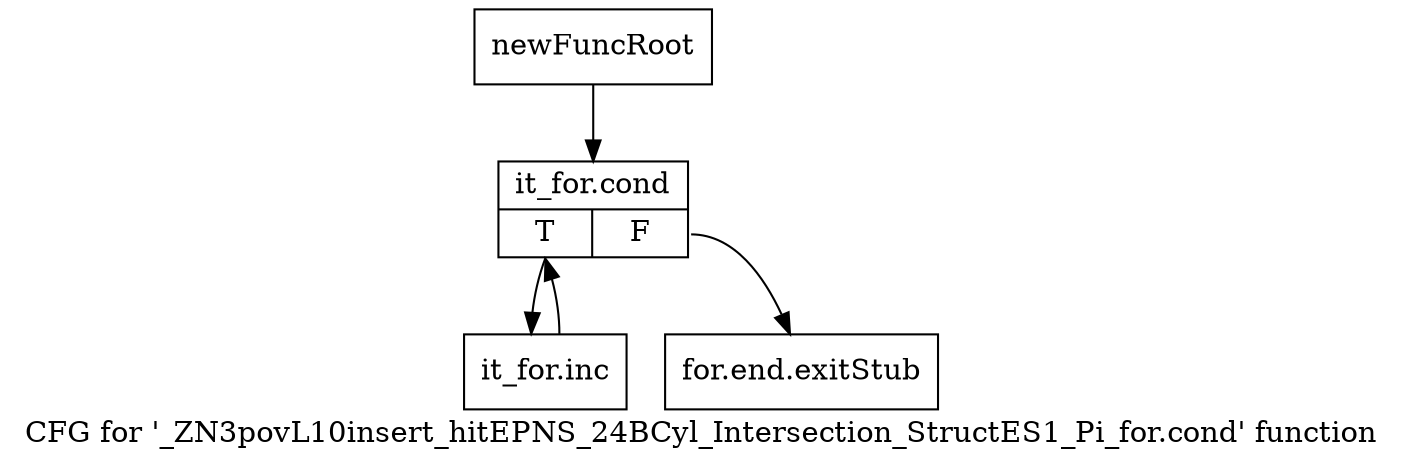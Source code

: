 digraph "CFG for '_ZN3povL10insert_hitEPNS_24BCyl_Intersection_StructES1_Pi_for.cond' function" {
	label="CFG for '_ZN3povL10insert_hitEPNS_24BCyl_Intersection_StructES1_Pi_for.cond' function";

	Node0x22f71a0 [shape=record,label="{newFuncRoot}"];
	Node0x22f71a0 -> Node0x22f7240;
	Node0x22f71f0 [shape=record,label="{for.end.exitStub}"];
	Node0x22f7240 [shape=record,label="{it_for.cond|{<s0>T|<s1>F}}"];
	Node0x22f7240:s0 -> Node0x22f7290;
	Node0x22f7240:s1 -> Node0x22f71f0;
	Node0x22f7290 [shape=record,label="{it_for.inc}"];
	Node0x22f7290 -> Node0x22f7240;
}
